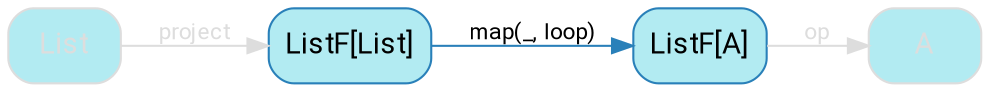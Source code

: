 digraph {
    bgcolor=transparent
    splines=false
    rankdir=LR

    // Default theme: disabled
    node[shape="rectangle" style="rounded,filled" color="#dddddd" fillcolor="#b2ebf2" fontcolor="#dddddd" fontname="Segoe UI,Roboto,Helvetica,Arial,sans-serif"]
    edge [color="#dddddd" fontcolor="#dddddd" fontname="Segoe UI,Roboto,Helvetica,Arial,sans-serif" fontsize=11]

    ListFList[label="ListF[List]" color="#2980B9" fillcolor="#b2ebf2" fontcolor="#000000"]
    ListFA[label="ListF[A]" color="#2980B9" fillcolor="#b2ebf2" fontcolor="#000000"]

    List      -> ListFList [label=project]
    ListFList -> ListFA[label="map(_, loop)" color="#2980B9" fontcolor="#000000"]
    ListFA    -> A [label=op]
}
